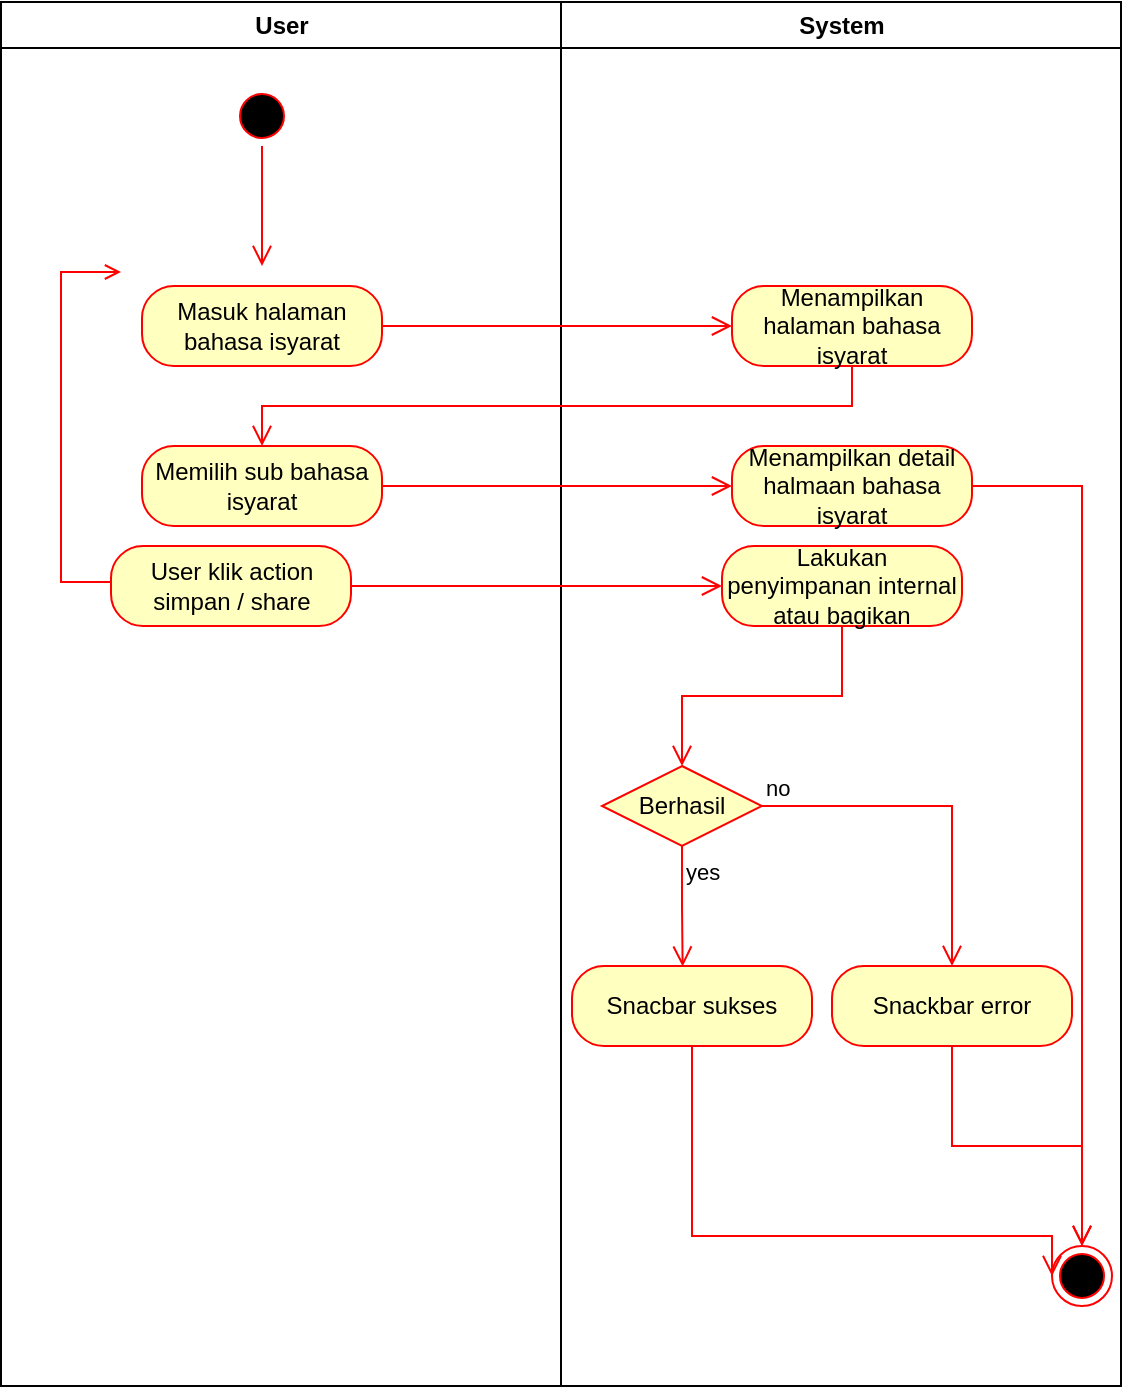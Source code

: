 <mxfile version="21.1.1" type="github">
  <diagram name="Page-1" id="e7e014a7-5840-1c2e-5031-d8a46d1fe8dd">
    <mxGraphModel dx="1137" dy="662" grid="1" gridSize="10" guides="1" tooltips="1" connect="1" arrows="1" fold="1" page="1" pageScale="1" pageWidth="1169" pageHeight="826" background="none" math="0" shadow="0">
      <root>
        <mxCell id="0" />
        <mxCell id="1" parent="0" />
        <mxCell id="2" value="User" style="swimlane;whiteSpace=wrap" parent="1" vertex="1">
          <mxGeometry x="164.5" y="128" width="280" height="692" as="geometry" />
        </mxCell>
        <mxCell id="12" value="" style="edgeStyle=elbowEdgeStyle;elbow=horizontal;strokeColor=#FF0000;endArrow=open;endFill=1;rounded=0" parent="2" source="10" edge="1">
          <mxGeometry width="100" height="100" relative="1" as="geometry">
            <mxPoint x="160" y="290" as="sourcePoint" />
            <mxPoint x="60" y="135" as="targetPoint" />
            <Array as="points">
              <mxPoint x="30" y="250" />
            </Array>
          </mxGeometry>
        </mxCell>
        <mxCell id="ZsyH5gxH1IwlVLbYp223-42" value="" style="ellipse;html=1;shape=startState;fillColor=#000000;strokeColor=#ff0000;" vertex="1" parent="2">
          <mxGeometry x="115.5" y="42" width="30" height="30" as="geometry" />
        </mxCell>
        <mxCell id="ZsyH5gxH1IwlVLbYp223-43" value="" style="edgeStyle=orthogonalEdgeStyle;html=1;verticalAlign=bottom;endArrow=open;endSize=8;strokeColor=#ff0000;rounded=0;" edge="1" source="ZsyH5gxH1IwlVLbYp223-42" parent="2">
          <mxGeometry relative="1" as="geometry">
            <mxPoint x="130.5" y="132" as="targetPoint" />
          </mxGeometry>
        </mxCell>
        <mxCell id="ZsyH5gxH1IwlVLbYp223-44" value="Masuk halaman bahasa isyarat" style="rounded=1;whiteSpace=wrap;html=1;arcSize=40;fontColor=#000000;fillColor=#ffffc0;strokeColor=#ff0000;" vertex="1" parent="2">
          <mxGeometry x="70.5" y="142" width="120" height="40" as="geometry" />
        </mxCell>
        <mxCell id="ZsyH5gxH1IwlVLbYp223-48" value="Memilih sub bahasa isyarat" style="rounded=1;whiteSpace=wrap;html=1;arcSize=40;fontColor=#000000;fillColor=#ffffc0;strokeColor=#ff0000;" vertex="1" parent="2">
          <mxGeometry x="70.5" y="222" width="120" height="40" as="geometry" />
        </mxCell>
        <mxCell id="3" value="System" style="swimlane;whiteSpace=wrap" parent="1" vertex="1">
          <mxGeometry x="444.5" y="128" width="280" height="692" as="geometry" />
        </mxCell>
        <mxCell id="ZsyH5gxH1IwlVLbYp223-46" value="Menampilkan halaman bahasa isyarat" style="rounded=1;whiteSpace=wrap;html=1;arcSize=40;fontColor=#000000;fillColor=#ffffc0;strokeColor=#ff0000;" vertex="1" parent="3">
          <mxGeometry x="85.5" y="142" width="120" height="40" as="geometry" />
        </mxCell>
        <mxCell id="ZsyH5gxH1IwlVLbYp223-50" value="Menampilkan detail halmaan bahasa isyarat" style="rounded=1;whiteSpace=wrap;html=1;arcSize=40;fontColor=#000000;fillColor=#ffffc0;strokeColor=#ff0000;" vertex="1" parent="3">
          <mxGeometry x="85.5" y="222" width="120" height="40" as="geometry" />
        </mxCell>
        <mxCell id="ZsyH5gxH1IwlVLbYp223-51" value="" style="edgeStyle=orthogonalEdgeStyle;html=1;verticalAlign=bottom;endArrow=open;endSize=8;strokeColor=#ff0000;rounded=0;entryX=0.5;entryY=0;entryDx=0;entryDy=0;" edge="1" source="ZsyH5gxH1IwlVLbYp223-50" parent="3" target="ZsyH5gxH1IwlVLbYp223-53">
          <mxGeometry relative="1" as="geometry">
            <mxPoint x="145.5" y="322" as="targetPoint" />
          </mxGeometry>
        </mxCell>
        <mxCell id="ZsyH5gxH1IwlVLbYp223-53" value="" style="ellipse;html=1;shape=endState;fillColor=#000000;strokeColor=#ff0000;" vertex="1" parent="3">
          <mxGeometry x="245.5" y="622" width="30" height="30" as="geometry" />
        </mxCell>
        <mxCell id="ZsyH5gxH1IwlVLbYp223-45" value="" style="edgeStyle=orthogonalEdgeStyle;html=1;verticalAlign=bottom;endArrow=open;endSize=8;strokeColor=#ff0000;rounded=0;entryX=0;entryY=0.5;entryDx=0;entryDy=0;" edge="1" source="ZsyH5gxH1IwlVLbYp223-44" parent="1" target="ZsyH5gxH1IwlVLbYp223-46">
          <mxGeometry relative="1" as="geometry">
            <mxPoint x="295" y="370" as="targetPoint" />
          </mxGeometry>
        </mxCell>
        <mxCell id="ZsyH5gxH1IwlVLbYp223-47" value="" style="edgeStyle=orthogonalEdgeStyle;html=1;verticalAlign=bottom;endArrow=open;endSize=8;strokeColor=#ff0000;rounded=0;entryX=0.5;entryY=0;entryDx=0;entryDy=0;" edge="1" source="ZsyH5gxH1IwlVLbYp223-46" parent="1" target="ZsyH5gxH1IwlVLbYp223-48">
          <mxGeometry relative="1" as="geometry">
            <mxPoint x="590" y="370" as="targetPoint" />
            <Array as="points">
              <mxPoint x="590" y="330" />
              <mxPoint x="295" y="330" />
            </Array>
          </mxGeometry>
        </mxCell>
        <mxCell id="ZsyH5gxH1IwlVLbYp223-49" value="" style="edgeStyle=orthogonalEdgeStyle;html=1;verticalAlign=bottom;endArrow=open;endSize=8;strokeColor=#ff0000;rounded=0;entryX=0;entryY=0.5;entryDx=0;entryDy=0;" edge="1" source="ZsyH5gxH1IwlVLbYp223-48" parent="1" target="ZsyH5gxH1IwlVLbYp223-50">
          <mxGeometry relative="1" as="geometry">
            <mxPoint x="295" y="450" as="targetPoint" />
          </mxGeometry>
        </mxCell>
        <mxCell id="ZsyH5gxH1IwlVLbYp223-54" value="User klik action simpan / share" style="rounded=1;whiteSpace=wrap;html=1;arcSize=40;fontColor=#000000;fillColor=#ffffc0;strokeColor=#ff0000;" vertex="1" parent="1">
          <mxGeometry x="219.5" y="400" width="120" height="40" as="geometry" />
        </mxCell>
        <mxCell id="ZsyH5gxH1IwlVLbYp223-55" value="Lakukan penyimpanan internal atau bagikan" style="rounded=1;whiteSpace=wrap;html=1;arcSize=40;fontColor=#000000;fillColor=#ffffc0;strokeColor=#ff0000;" vertex="1" parent="1">
          <mxGeometry x="525" y="400" width="120" height="40" as="geometry" />
        </mxCell>
        <mxCell id="ZsyH5gxH1IwlVLbYp223-56" value="" style="edgeStyle=orthogonalEdgeStyle;html=1;verticalAlign=bottom;endArrow=open;endSize=8;strokeColor=#ff0000;rounded=0;entryX=0.5;entryY=0;entryDx=0;entryDy=0;" edge="1" parent="1" source="ZsyH5gxH1IwlVLbYp223-55" target="ZsyH5gxH1IwlVLbYp223-57">
          <mxGeometry relative="1" as="geometry">
            <mxPoint x="585" y="500" as="targetPoint" />
          </mxGeometry>
        </mxCell>
        <mxCell id="ZsyH5gxH1IwlVLbYp223-57" value="Berhasil" style="rhombus;whiteSpace=wrap;html=1;fontColor=#000000;fillColor=#ffffc0;strokeColor=#ff0000;" vertex="1" parent="1">
          <mxGeometry x="465" y="510" width="80" height="40" as="geometry" />
        </mxCell>
        <mxCell id="ZsyH5gxH1IwlVLbYp223-58" value="no" style="edgeStyle=orthogonalEdgeStyle;html=1;align=left;verticalAlign=bottom;endArrow=open;endSize=8;strokeColor=#ff0000;rounded=0;entryX=0.5;entryY=0;entryDx=0;entryDy=0;" edge="1" parent="1" source="ZsyH5gxH1IwlVLbYp223-57" target="ZsyH5gxH1IwlVLbYp223-62">
          <mxGeometry x="-1" relative="1" as="geometry">
            <mxPoint x="645" y="530" as="targetPoint" />
          </mxGeometry>
        </mxCell>
        <mxCell id="ZsyH5gxH1IwlVLbYp223-59" value="yes" style="edgeStyle=orthogonalEdgeStyle;html=1;align=left;verticalAlign=top;endArrow=open;endSize=8;strokeColor=#ff0000;rounded=0;entryX=0.461;entryY=0.007;entryDx=0;entryDy=0;entryPerimeter=0;" edge="1" parent="1" source="ZsyH5gxH1IwlVLbYp223-57" target="ZsyH5gxH1IwlVLbYp223-60">
          <mxGeometry x="-1" relative="1" as="geometry">
            <mxPoint x="505" y="610" as="targetPoint" />
          </mxGeometry>
        </mxCell>
        <mxCell id="ZsyH5gxH1IwlVLbYp223-60" value="Snacbar sukses" style="rounded=1;whiteSpace=wrap;html=1;arcSize=40;fontColor=#000000;fillColor=#ffffc0;strokeColor=#ff0000;" vertex="1" parent="1">
          <mxGeometry x="450" y="610" width="120" height="40" as="geometry" />
        </mxCell>
        <mxCell id="ZsyH5gxH1IwlVLbYp223-61" value="" style="edgeStyle=orthogonalEdgeStyle;html=1;verticalAlign=bottom;endArrow=open;endSize=8;strokeColor=#ff0000;rounded=0;entryX=0;entryY=0.5;entryDx=0;entryDy=0;" edge="1" parent="1" source="ZsyH5gxH1IwlVLbYp223-60" target="ZsyH5gxH1IwlVLbYp223-53">
          <mxGeometry relative="1" as="geometry">
            <mxPoint x="694.5" y="745" as="targetPoint" />
            <Array as="points">
              <mxPoint x="510" y="745" />
              <mxPoint x="690" y="745" />
            </Array>
          </mxGeometry>
        </mxCell>
        <mxCell id="ZsyH5gxH1IwlVLbYp223-62" value="Snackbar error" style="rounded=1;whiteSpace=wrap;html=1;arcSize=40;fontColor=#000000;fillColor=#ffffc0;strokeColor=#ff0000;" vertex="1" parent="1">
          <mxGeometry x="580" y="610" width="120" height="40" as="geometry" />
        </mxCell>
        <mxCell id="ZsyH5gxH1IwlVLbYp223-63" value="" style="edgeStyle=orthogonalEdgeStyle;html=1;verticalAlign=bottom;endArrow=open;endSize=8;strokeColor=#ff0000;rounded=0;entryX=0.5;entryY=0;entryDx=0;entryDy=0;" edge="1" parent="1" source="ZsyH5gxH1IwlVLbYp223-62" target="ZsyH5gxH1IwlVLbYp223-53">
          <mxGeometry relative="1" as="geometry">
            <mxPoint x="694.5" y="745" as="targetPoint" />
          </mxGeometry>
        </mxCell>
        <mxCell id="ZsyH5gxH1IwlVLbYp223-64" value="" style="edgeStyle=orthogonalEdgeStyle;html=1;verticalAlign=bottom;endArrow=open;endSize=8;strokeColor=#ff0000;rounded=0;entryX=0;entryY=0.5;entryDx=0;entryDy=0;" edge="1" parent="1" source="ZsyH5gxH1IwlVLbYp223-54" target="ZsyH5gxH1IwlVLbYp223-55">
          <mxGeometry relative="1" as="geometry">
            <mxPoint x="279.5" y="500" as="targetPoint" />
          </mxGeometry>
        </mxCell>
      </root>
    </mxGraphModel>
  </diagram>
</mxfile>
